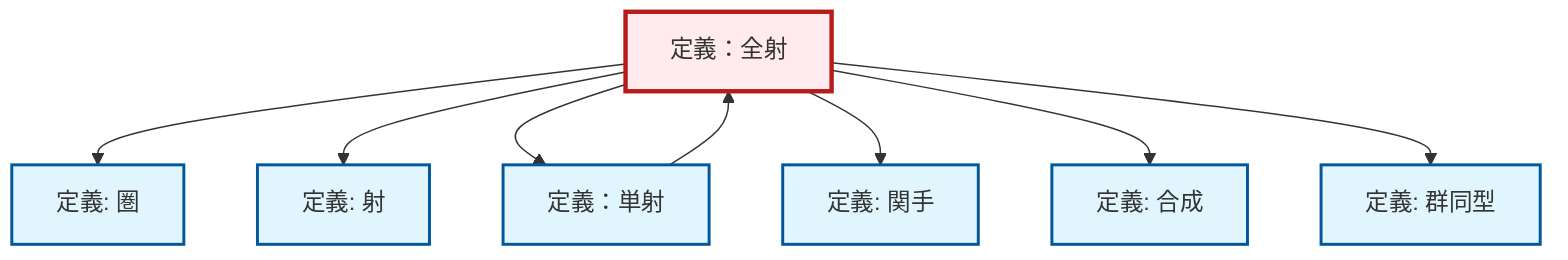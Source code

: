 graph TD
    classDef definition fill:#e1f5fe,stroke:#01579b,stroke-width:2px
    classDef theorem fill:#f3e5f5,stroke:#4a148c,stroke-width:2px
    classDef axiom fill:#fff3e0,stroke:#e65100,stroke-width:2px
    classDef example fill:#e8f5e9,stroke:#1b5e20,stroke-width:2px
    classDef current fill:#ffebee,stroke:#b71c1c,stroke-width:3px
    def-morphism["定義: 射"]:::definition
    def-epimorphism["定義：全射"]:::definition
    def-isomorphism["定義: 群同型"]:::definition
    def-composition["定義: 合成"]:::definition
    def-category["定義: 圏"]:::definition
    def-monomorphism["定義：単射"]:::definition
    def-functor["定義: 関手"]:::definition
    def-epimorphism --> def-category
    def-epimorphism --> def-morphism
    def-epimorphism --> def-monomorphism
    def-epimorphism --> def-functor
    def-monomorphism --> def-epimorphism
    def-epimorphism --> def-composition
    def-epimorphism --> def-isomorphism
    class def-epimorphism current